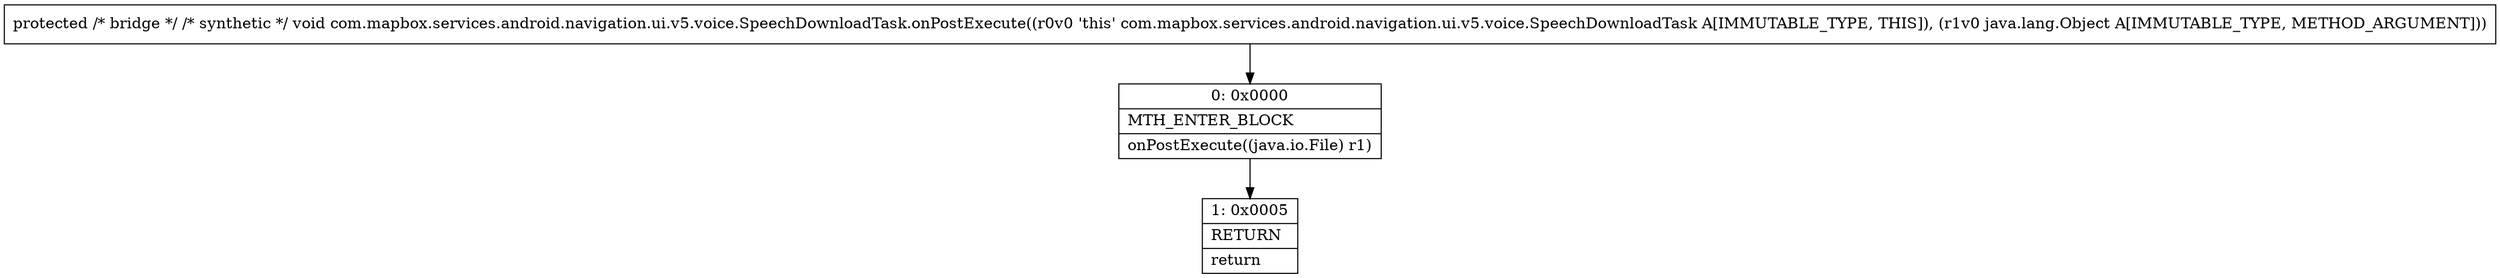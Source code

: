 digraph "CFG forcom.mapbox.services.android.navigation.ui.v5.voice.SpeechDownloadTask.onPostExecute(Ljava\/lang\/Object;)V" {
Node_0 [shape=record,label="{0\:\ 0x0000|MTH_ENTER_BLOCK\l|onPostExecute((java.io.File) r1)\l}"];
Node_1 [shape=record,label="{1\:\ 0x0005|RETURN\l|return\l}"];
MethodNode[shape=record,label="{protected \/* bridge *\/ \/* synthetic *\/ void com.mapbox.services.android.navigation.ui.v5.voice.SpeechDownloadTask.onPostExecute((r0v0 'this' com.mapbox.services.android.navigation.ui.v5.voice.SpeechDownloadTask A[IMMUTABLE_TYPE, THIS]), (r1v0 java.lang.Object A[IMMUTABLE_TYPE, METHOD_ARGUMENT])) }"];
MethodNode -> Node_0;
Node_0 -> Node_1;
}

